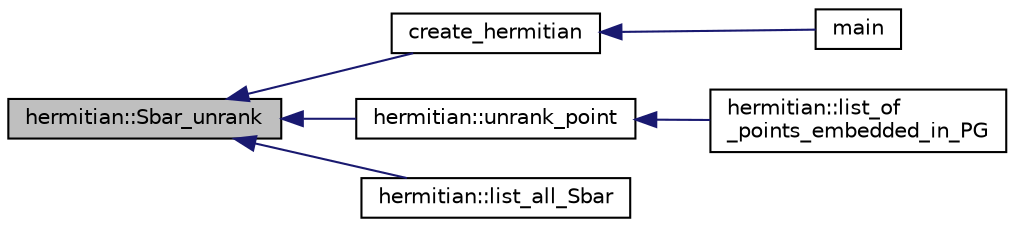 digraph "hermitian::Sbar_unrank"
{
  edge [fontname="Helvetica",fontsize="10",labelfontname="Helvetica",labelfontsize="10"];
  node [fontname="Helvetica",fontsize="10",shape=record];
  rankdir="LR";
  Node328 [label="hermitian::Sbar_unrank",height=0.2,width=0.4,color="black", fillcolor="grey75", style="filled", fontcolor="black"];
  Node328 -> Node329 [dir="back",color="midnightblue",fontsize="10",style="solid",fontname="Helvetica"];
  Node329 [label="create_hermitian",height=0.2,width=0.4,color="black", fillcolor="white", style="filled",URL="$d4/d67/geometry_8h.html#a55f161ce9981b4690fab656e5ba909f0"];
  Node329 -> Node330 [dir="back",color="midnightblue",fontsize="10",style="solid",fontname="Helvetica"];
  Node330 [label="main",height=0.2,width=0.4,color="black", fillcolor="white", style="filled",URL="$d4/d6e/make__something_8_c.html#a217dbf8b442f20279ea00b898af96f52"];
  Node328 -> Node331 [dir="back",color="midnightblue",fontsize="10",style="solid",fontname="Helvetica"];
  Node331 [label="hermitian::unrank_point",height=0.2,width=0.4,color="black", fillcolor="white", style="filled",URL="$d4/d11/classhermitian.html#a566d94eb39bb2408a88b4924b3565b17"];
  Node331 -> Node332 [dir="back",color="midnightblue",fontsize="10",style="solid",fontname="Helvetica"];
  Node332 [label="hermitian::list_of\l_points_embedded_in_PG",height=0.2,width=0.4,color="black", fillcolor="white", style="filled",URL="$d4/d11/classhermitian.html#aeca5f1aa7d9a4672724e496948172a8e"];
  Node328 -> Node333 [dir="back",color="midnightblue",fontsize="10",style="solid",fontname="Helvetica"];
  Node333 [label="hermitian::list_all_Sbar",height=0.2,width=0.4,color="black", fillcolor="white", style="filled",URL="$d4/d11/classhermitian.html#a84c1abdcb4474b87a2a942f5ff4b0b1c"];
}
